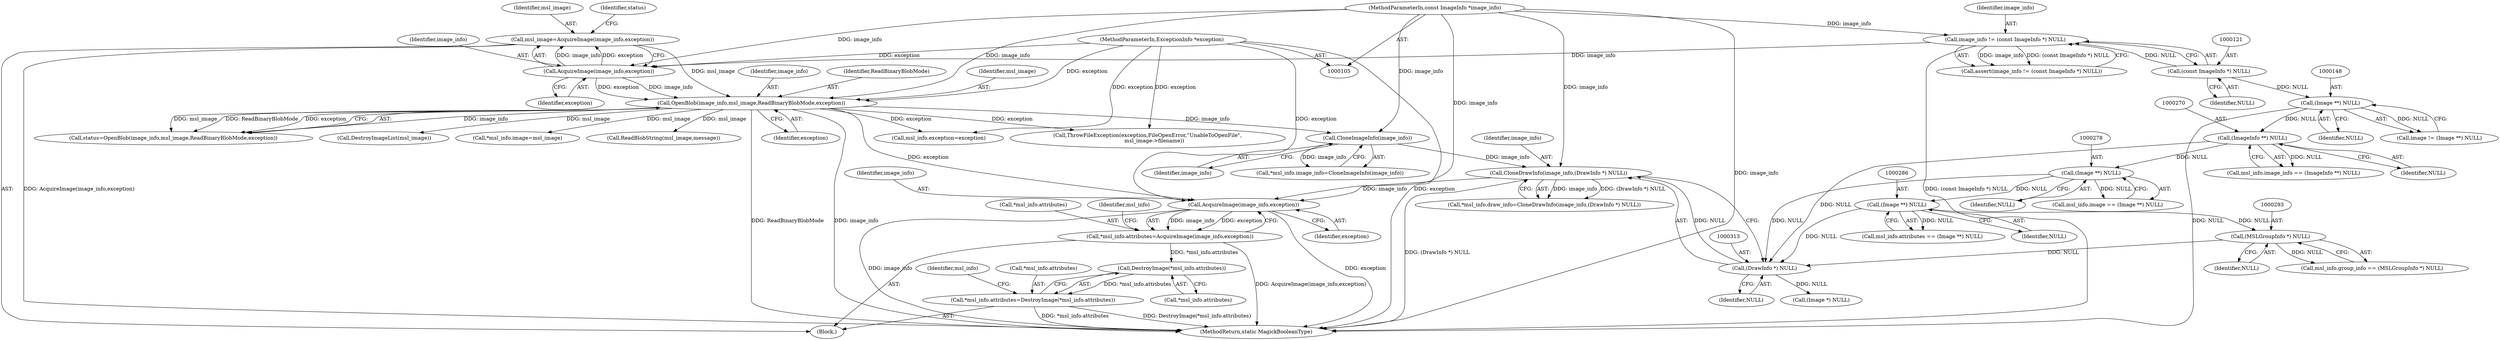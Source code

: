 digraph "0_ImageMagick_e793eb203e5e0f91f5037aed6585e81b1e27395b@pointer" {
"1000320" [label="(Call,AcquireImage(image_info,exception))"];
"1000310" [label="(Call,CloneDrawInfo(image_info,(DrawInfo *) NULL))"];
"1000303" [label="(Call,CloneImageInfo(image_info))"];
"1000157" [label="(Call,OpenBlob(image_info,msl_image,ReadBinaryBlobMode,exception))"];
"1000152" [label="(Call,AcquireImage(image_info,exception))"];
"1000118" [label="(Call,image_info != (const ImageInfo *) NULL)"];
"1000106" [label="(MethodParameterIn,const ImageInfo *image_info)"];
"1000120" [label="(Call,(const ImageInfo *) NULL)"];
"1000108" [label="(MethodParameterIn,ExceptionInfo *exception)"];
"1000150" [label="(Call,msl_image=AcquireImage(image_info,exception))"];
"1000312" [label="(Call,(DrawInfo *) NULL)"];
"1000292" [label="(Call,(MSLGroupInfo *) NULL)"];
"1000285" [label="(Call,(Image **) NULL)"];
"1000277" [label="(Call,(Image **) NULL)"];
"1000269" [label="(Call,(ImageInfo **) NULL)"];
"1000147" [label="(Call,(Image **) NULL)"];
"1000315" [label="(Call,*msl_info.attributes=AcquireImage(image_info,exception))"];
"1000676" [label="(Call,DestroyImage(*msl_info.attributes))"];
"1000671" [label="(Call,*msl_info.attributes=DestroyImage(*msl_info.attributes))"];
"1000294" [label="(Identifier,NULL)"];
"1000161" [label="(Identifier,exception)"];
"1000288" [label="(Call,msl_info.group_info == (MSLGroupInfo *) NULL)"];
"1000156" [label="(Identifier,status)"];
"1000265" [label="(Call,msl_info.image_info == (ImageInfo **) NULL)"];
"1000279" [label="(Identifier,NULL)"];
"1000671" [label="(Call,*msl_info.attributes=DestroyImage(*msl_info.attributes))"];
"1000321" [label="(Identifier,image_info)"];
"1000285" [label="(Call,(Image **) NULL)"];
"1000150" [label="(Call,msl_image=AcquireImage(image_info,exception))"];
"1000277" [label="(Call,(Image **) NULL)"];
"1000118" [label="(Call,image_info != (const ImageInfo *) NULL)"];
"1000320" [label="(Call,AcquireImage(image_info,exception))"];
"1000342" [label="(Call,(Image *) NULL)"];
"1000155" [label="(Call,status=OpenBlob(image_info,msl_image,ReadBinaryBlobMode,exception))"];
"1000152" [label="(Call,AcquireImage(image_info,exception))"];
"1000314" [label="(Identifier,NULL)"];
"1000119" [label="(Identifier,image_info)"];
"1000159" [label="(Identifier,msl_image)"];
"1000198" [label="(Call,msl_info.exception=exception)"];
"1000120" [label="(Call,(const ImageInfo *) NULL)"];
"1000292" [label="(Call,(MSLGroupInfo *) NULL)"];
"1000677" [label="(Call,*msl_info.attributes)"];
"1000269" [label="(Call,(ImageInfo **) NULL)"];
"1000315" [label="(Call,*msl_info.attributes=AcquireImage(image_info,exception))"];
"1000145" [label="(Call,image != (Image **) NULL)"];
"1000327" [label="(Identifier,msl_info)"];
"1000311" [label="(Identifier,image_info)"];
"1000157" [label="(Call,OpenBlob(image_info,msl_image,ReadBinaryBlobMode,exception))"];
"1000108" [label="(MethodParameterIn,ExceptionInfo *exception)"];
"1000281" [label="(Call,msl_info.attributes == (Image **) NULL)"];
"1000672" [label="(Call,*msl_info.attributes)"];
"1000117" [label="(Call,assert(image_info != (const ImageInfo *) NULL))"];
"1000176" [label="(Call,DestroyImageList(msl_image))"];
"1000106" [label="(MethodParameterIn,const ImageInfo *image_info)"];
"1000273" [label="(Call,msl_info.image == (Image **) NULL)"];
"1000332" [label="(Call,*msl_info.image=msl_image)"];
"1000676" [label="(Call,DestroyImage(*msl_info.attributes))"];
"1000158" [label="(Identifier,image_info)"];
"1000518" [label="(Call,ReadBlobString(msl_image,message))"];
"1000298" [label="(Call,*msl_info.image_info=CloneImageInfo(image_info))"];
"1000271" [label="(Identifier,NULL)"];
"1000149" [label="(Identifier,NULL)"];
"1000312" [label="(Call,(DrawInfo *) NULL)"];
"1000153" [label="(Identifier,image_info)"];
"1000303" [label="(Call,CloneImageInfo(image_info))"];
"1000109" [label="(Block,)"];
"1000304" [label="(Identifier,image_info)"];
"1000713" [label="(MethodReturn,static MagickBooleanType)"];
"1000154" [label="(Identifier,exception)"];
"1000122" [label="(Identifier,NULL)"];
"1000287" [label="(Identifier,NULL)"];
"1000305" [label="(Call,*msl_info.draw_info=CloneDrawInfo(image_info,(DrawInfo *) NULL))"];
"1000683" [label="(Identifier,msl_info)"];
"1000160" [label="(Identifier,ReadBinaryBlobMode)"];
"1000147" [label="(Call,(Image **) NULL)"];
"1000322" [label="(Identifier,exception)"];
"1000316" [label="(Call,*msl_info.attributes)"];
"1000167" [label="(Call,ThrowFileException(exception,FileOpenError,\"UnableToOpenFile\",\n        msl_image->filename))"];
"1000151" [label="(Identifier,msl_image)"];
"1000310" [label="(Call,CloneDrawInfo(image_info,(DrawInfo *) NULL))"];
"1000320" -> "1000315"  [label="AST: "];
"1000320" -> "1000322"  [label="CFG: "];
"1000321" -> "1000320"  [label="AST: "];
"1000322" -> "1000320"  [label="AST: "];
"1000315" -> "1000320"  [label="CFG: "];
"1000320" -> "1000713"  [label="DDG: exception"];
"1000320" -> "1000713"  [label="DDG: image_info"];
"1000320" -> "1000315"  [label="DDG: image_info"];
"1000320" -> "1000315"  [label="DDG: exception"];
"1000310" -> "1000320"  [label="DDG: image_info"];
"1000106" -> "1000320"  [label="DDG: image_info"];
"1000108" -> "1000320"  [label="DDG: exception"];
"1000157" -> "1000320"  [label="DDG: exception"];
"1000310" -> "1000305"  [label="AST: "];
"1000310" -> "1000312"  [label="CFG: "];
"1000311" -> "1000310"  [label="AST: "];
"1000312" -> "1000310"  [label="AST: "];
"1000305" -> "1000310"  [label="CFG: "];
"1000310" -> "1000713"  [label="DDG: (DrawInfo *) NULL"];
"1000310" -> "1000305"  [label="DDG: image_info"];
"1000310" -> "1000305"  [label="DDG: (DrawInfo *) NULL"];
"1000303" -> "1000310"  [label="DDG: image_info"];
"1000106" -> "1000310"  [label="DDG: image_info"];
"1000312" -> "1000310"  [label="DDG: NULL"];
"1000303" -> "1000298"  [label="AST: "];
"1000303" -> "1000304"  [label="CFG: "];
"1000304" -> "1000303"  [label="AST: "];
"1000298" -> "1000303"  [label="CFG: "];
"1000303" -> "1000298"  [label="DDG: image_info"];
"1000157" -> "1000303"  [label="DDG: image_info"];
"1000106" -> "1000303"  [label="DDG: image_info"];
"1000157" -> "1000155"  [label="AST: "];
"1000157" -> "1000161"  [label="CFG: "];
"1000158" -> "1000157"  [label="AST: "];
"1000159" -> "1000157"  [label="AST: "];
"1000160" -> "1000157"  [label="AST: "];
"1000161" -> "1000157"  [label="AST: "];
"1000155" -> "1000157"  [label="CFG: "];
"1000157" -> "1000713"  [label="DDG: ReadBinaryBlobMode"];
"1000157" -> "1000713"  [label="DDG: image_info"];
"1000157" -> "1000155"  [label="DDG: image_info"];
"1000157" -> "1000155"  [label="DDG: msl_image"];
"1000157" -> "1000155"  [label="DDG: ReadBinaryBlobMode"];
"1000157" -> "1000155"  [label="DDG: exception"];
"1000152" -> "1000157"  [label="DDG: image_info"];
"1000152" -> "1000157"  [label="DDG: exception"];
"1000106" -> "1000157"  [label="DDG: image_info"];
"1000150" -> "1000157"  [label="DDG: msl_image"];
"1000108" -> "1000157"  [label="DDG: exception"];
"1000157" -> "1000167"  [label="DDG: exception"];
"1000157" -> "1000176"  [label="DDG: msl_image"];
"1000157" -> "1000198"  [label="DDG: exception"];
"1000157" -> "1000332"  [label="DDG: msl_image"];
"1000157" -> "1000518"  [label="DDG: msl_image"];
"1000152" -> "1000150"  [label="AST: "];
"1000152" -> "1000154"  [label="CFG: "];
"1000153" -> "1000152"  [label="AST: "];
"1000154" -> "1000152"  [label="AST: "];
"1000150" -> "1000152"  [label="CFG: "];
"1000152" -> "1000150"  [label="DDG: image_info"];
"1000152" -> "1000150"  [label="DDG: exception"];
"1000118" -> "1000152"  [label="DDG: image_info"];
"1000106" -> "1000152"  [label="DDG: image_info"];
"1000108" -> "1000152"  [label="DDG: exception"];
"1000118" -> "1000117"  [label="AST: "];
"1000118" -> "1000120"  [label="CFG: "];
"1000119" -> "1000118"  [label="AST: "];
"1000120" -> "1000118"  [label="AST: "];
"1000117" -> "1000118"  [label="CFG: "];
"1000118" -> "1000713"  [label="DDG: (const ImageInfo *) NULL"];
"1000118" -> "1000117"  [label="DDG: image_info"];
"1000118" -> "1000117"  [label="DDG: (const ImageInfo *) NULL"];
"1000106" -> "1000118"  [label="DDG: image_info"];
"1000120" -> "1000118"  [label="DDG: NULL"];
"1000106" -> "1000105"  [label="AST: "];
"1000106" -> "1000713"  [label="DDG: image_info"];
"1000120" -> "1000122"  [label="CFG: "];
"1000121" -> "1000120"  [label="AST: "];
"1000122" -> "1000120"  [label="AST: "];
"1000120" -> "1000147"  [label="DDG: NULL"];
"1000108" -> "1000105"  [label="AST: "];
"1000108" -> "1000713"  [label="DDG: exception"];
"1000108" -> "1000167"  [label="DDG: exception"];
"1000108" -> "1000198"  [label="DDG: exception"];
"1000150" -> "1000109"  [label="AST: "];
"1000151" -> "1000150"  [label="AST: "];
"1000156" -> "1000150"  [label="CFG: "];
"1000150" -> "1000713"  [label="DDG: AcquireImage(image_info,exception)"];
"1000312" -> "1000314"  [label="CFG: "];
"1000313" -> "1000312"  [label="AST: "];
"1000314" -> "1000312"  [label="AST: "];
"1000292" -> "1000312"  [label="DDG: NULL"];
"1000285" -> "1000312"  [label="DDG: NULL"];
"1000269" -> "1000312"  [label="DDG: NULL"];
"1000277" -> "1000312"  [label="DDG: NULL"];
"1000312" -> "1000342"  [label="DDG: NULL"];
"1000292" -> "1000288"  [label="AST: "];
"1000292" -> "1000294"  [label="CFG: "];
"1000293" -> "1000292"  [label="AST: "];
"1000294" -> "1000292"  [label="AST: "];
"1000288" -> "1000292"  [label="CFG: "];
"1000292" -> "1000288"  [label="DDG: NULL"];
"1000285" -> "1000292"  [label="DDG: NULL"];
"1000285" -> "1000281"  [label="AST: "];
"1000285" -> "1000287"  [label="CFG: "];
"1000286" -> "1000285"  [label="AST: "];
"1000287" -> "1000285"  [label="AST: "];
"1000281" -> "1000285"  [label="CFG: "];
"1000285" -> "1000281"  [label="DDG: NULL"];
"1000277" -> "1000285"  [label="DDG: NULL"];
"1000277" -> "1000273"  [label="AST: "];
"1000277" -> "1000279"  [label="CFG: "];
"1000278" -> "1000277"  [label="AST: "];
"1000279" -> "1000277"  [label="AST: "];
"1000273" -> "1000277"  [label="CFG: "];
"1000277" -> "1000273"  [label="DDG: NULL"];
"1000269" -> "1000277"  [label="DDG: NULL"];
"1000269" -> "1000265"  [label="AST: "];
"1000269" -> "1000271"  [label="CFG: "];
"1000270" -> "1000269"  [label="AST: "];
"1000271" -> "1000269"  [label="AST: "];
"1000265" -> "1000269"  [label="CFG: "];
"1000269" -> "1000265"  [label="DDG: NULL"];
"1000147" -> "1000269"  [label="DDG: NULL"];
"1000147" -> "1000145"  [label="AST: "];
"1000147" -> "1000149"  [label="CFG: "];
"1000148" -> "1000147"  [label="AST: "];
"1000149" -> "1000147"  [label="AST: "];
"1000145" -> "1000147"  [label="CFG: "];
"1000147" -> "1000713"  [label="DDG: NULL"];
"1000147" -> "1000145"  [label="DDG: NULL"];
"1000315" -> "1000109"  [label="AST: "];
"1000316" -> "1000315"  [label="AST: "];
"1000327" -> "1000315"  [label="CFG: "];
"1000315" -> "1000713"  [label="DDG: AcquireImage(image_info,exception)"];
"1000315" -> "1000676"  [label="DDG: *msl_info.attributes"];
"1000676" -> "1000671"  [label="AST: "];
"1000676" -> "1000677"  [label="CFG: "];
"1000677" -> "1000676"  [label="AST: "];
"1000671" -> "1000676"  [label="CFG: "];
"1000676" -> "1000671"  [label="DDG: *msl_info.attributes"];
"1000671" -> "1000109"  [label="AST: "];
"1000672" -> "1000671"  [label="AST: "];
"1000683" -> "1000671"  [label="CFG: "];
"1000671" -> "1000713"  [label="DDG: DestroyImage(*msl_info.attributes)"];
"1000671" -> "1000713"  [label="DDG: *msl_info.attributes"];
}
